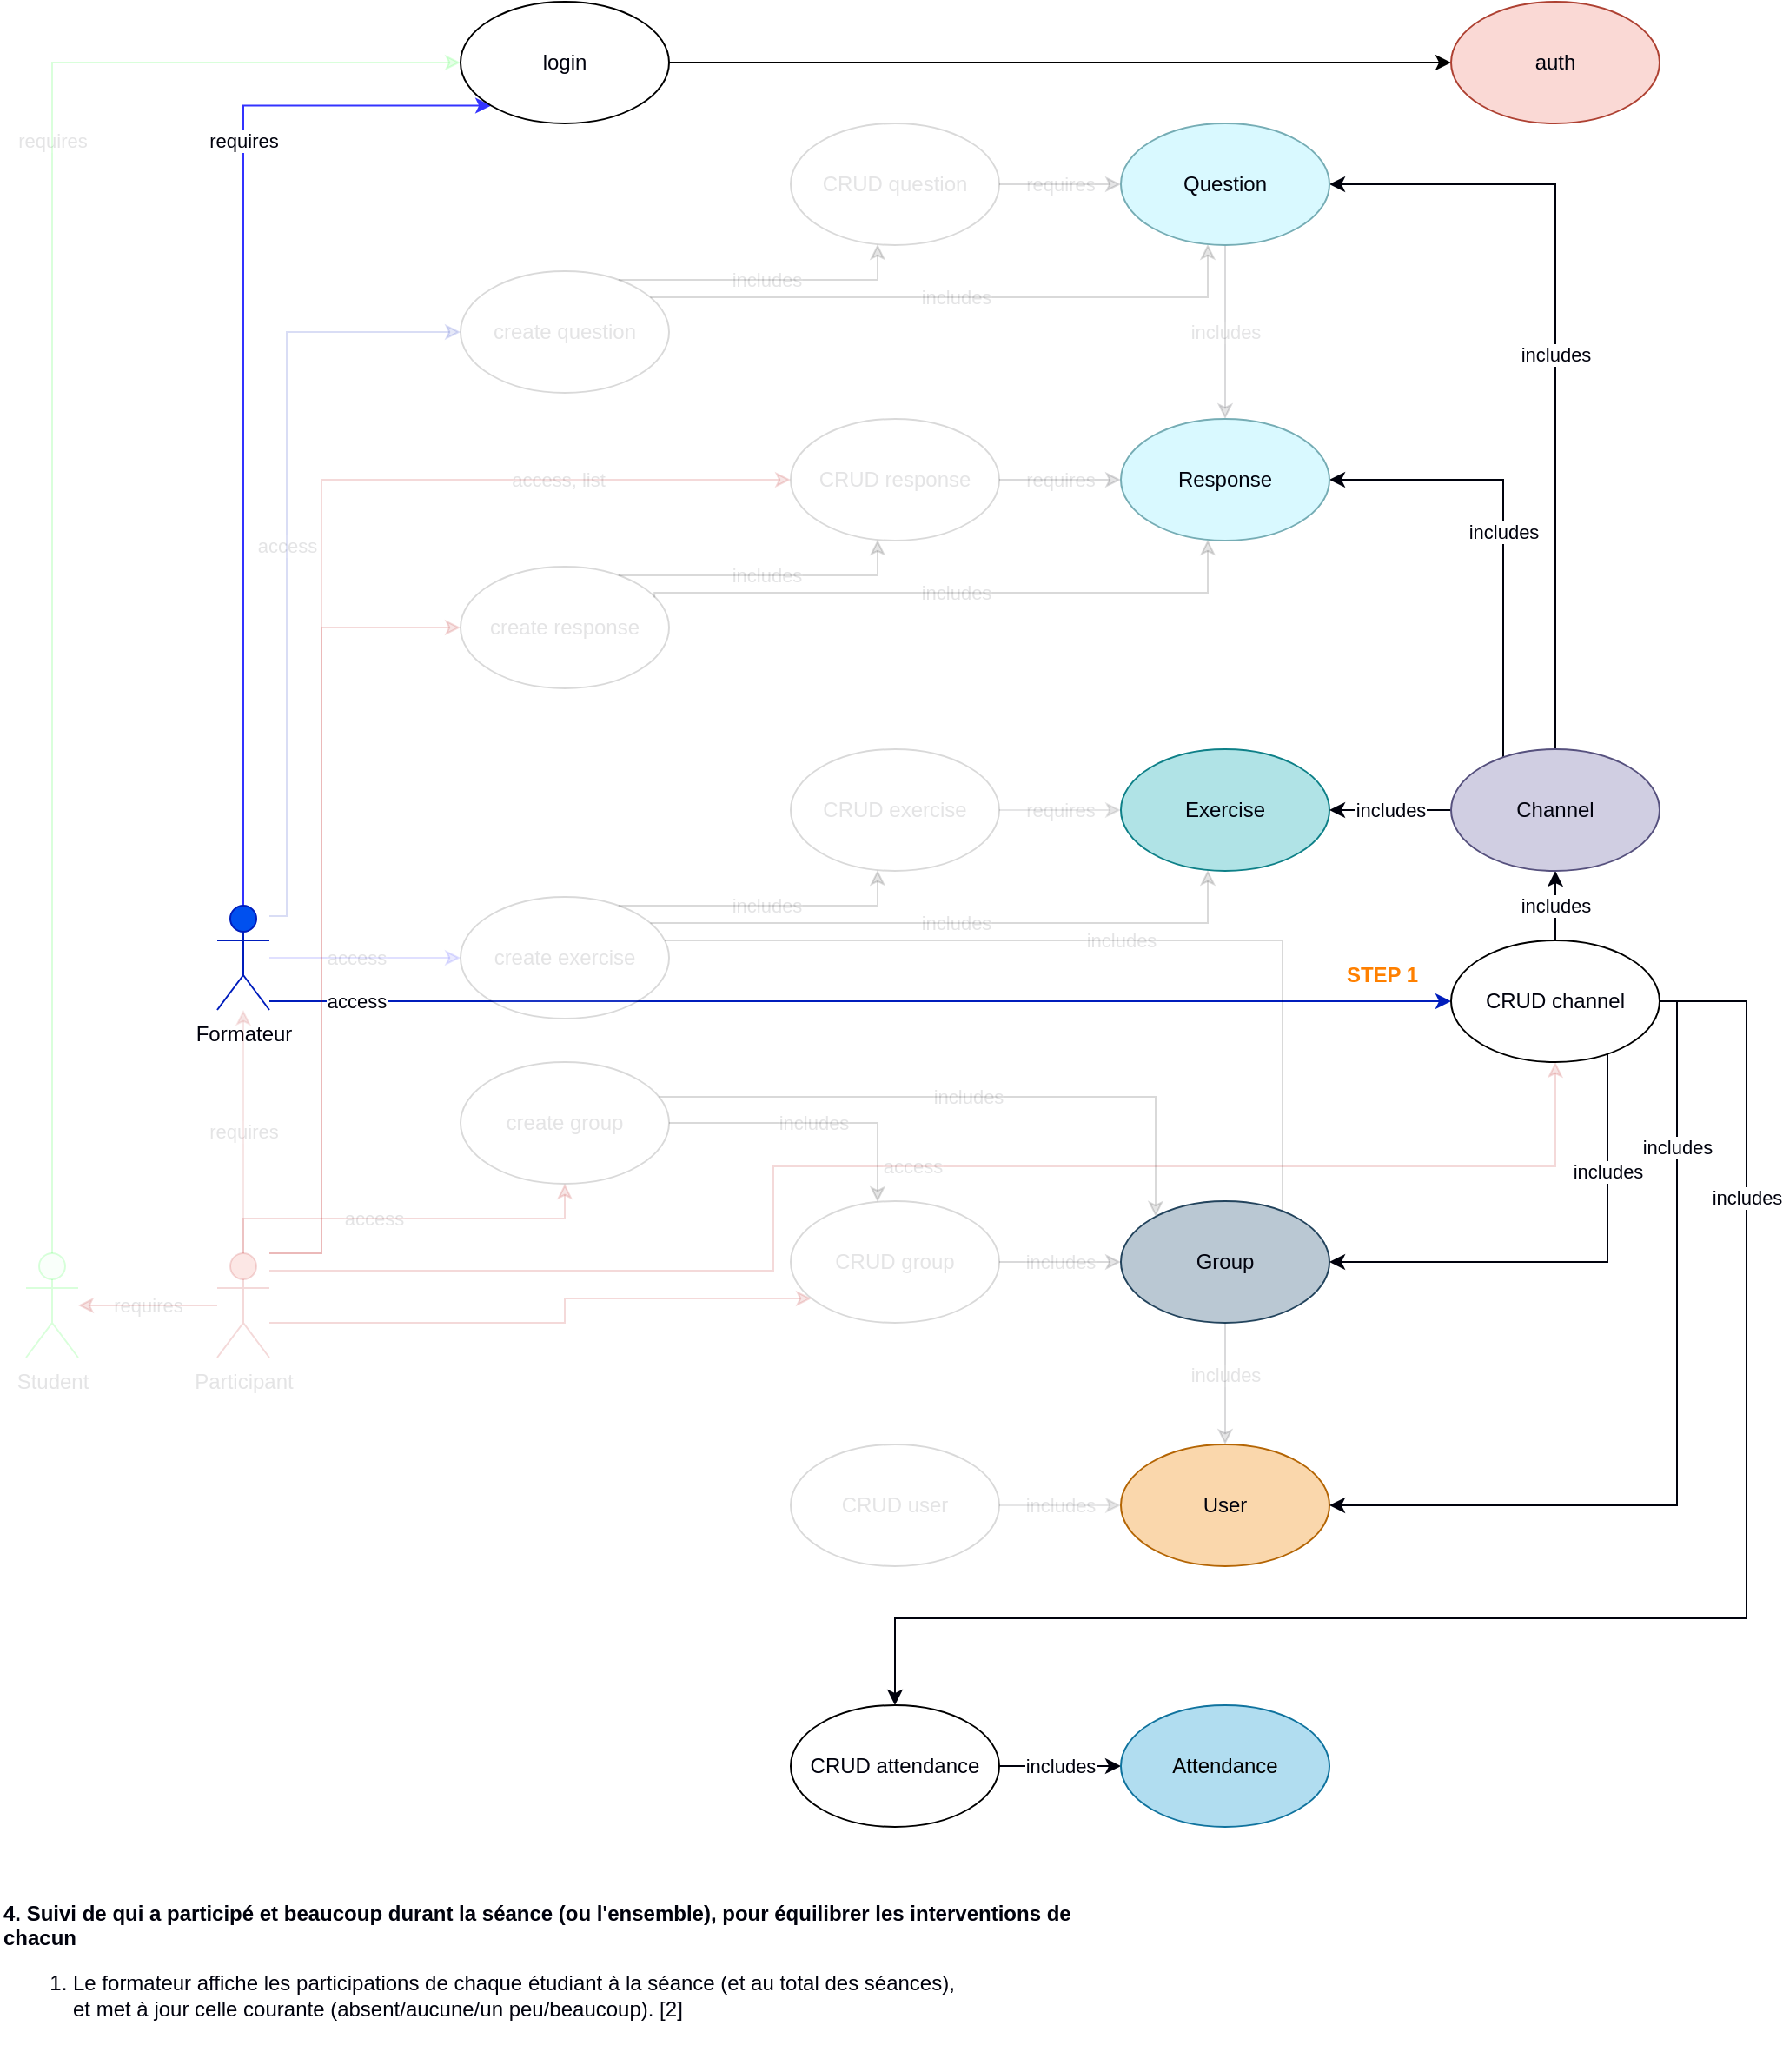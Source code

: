 <mxfile version="14.4.3" type="device"><diagram id="8VB8iuCWq6ncULq7JExO" name="Page-1"><mxGraphModel dx="1813" dy="2364" grid="1" gridSize="10" guides="1" tooltips="1" connect="1" arrows="1" fold="1" page="1" pageScale="1" pageWidth="850" pageHeight="1100" math="0" shadow="0"><root><mxCell id="0"/><mxCell id="1" parent="0"/><mxCell id="kcc16ZzfIbuYTJM_AT6h-113" value="access" style="edgeStyle=orthogonalEdgeStyle;rounded=0;orthogonalLoop=1;jettySize=auto;html=1;strokeColor=#001DBC;fillColor=#0050ef;fontColor=#00020D;" edge="1" parent="1" source="kcc16ZzfIbuYTJM_AT6h-3" target="kcc16ZzfIbuYTJM_AT6h-62"><mxGeometry x="-0.854" relative="1" as="geometry"><Array as="points"><mxPoint x="-100" y="-315"/><mxPoint x="-100" y="-315"/></Array><mxPoint as="offset"/></mxGeometry></mxCell><mxCell id="kcc16ZzfIbuYTJM_AT6h-81" value="create response" style="ellipse;whiteSpace=wrap;html=1;strokeOpacity=15;fillOpacity=10;fontColor=#00020D;textOpacity=10;" vertex="1" parent="1"><mxGeometry x="-160" y="-565" width="120" height="70" as="geometry"/></mxCell><mxCell id="kcc16ZzfIbuYTJM_AT6h-1" value="Exercise" style="ellipse;whiteSpace=wrap;html=1;fillColor=#b0e3e6;strokeColor=#0e8088;fillOpacity=100;strokeOpacity=100;fontColor=#00020D;" vertex="1" parent="1"><mxGeometry x="220" y="-460" width="120" height="70" as="geometry"/></mxCell><mxCell id="kcc16ZzfIbuYTJM_AT6h-30" value="access" style="edgeStyle=orthogonalEdgeStyle;rounded=0;orthogonalLoop=1;jettySize=auto;html=1;fillColor=#dae8fc;strokeColor=#3333FF;fillOpacity=10;strokeOpacity=15;fontColor=#00020D;textOpacity=10;" edge="1" parent="1" source="kcc16ZzfIbuYTJM_AT6h-3" target="kcc16ZzfIbuYTJM_AT6h-4"><mxGeometry x="-0.091" relative="1" as="geometry"><mxPoint as="offset"/></mxGeometry></mxCell><mxCell id="kcc16ZzfIbuYTJM_AT6h-31" style="edgeStyle=orthogonalEdgeStyle;rounded=0;orthogonalLoop=1;jettySize=auto;html=1;fillColor=#dae8fc;strokeColor=#3333FF;entryX=0;entryY=1;entryDx=0;entryDy=0;fontColor=#00020D;" edge="1" parent="1" source="kcc16ZzfIbuYTJM_AT6h-3" target="kcc16ZzfIbuYTJM_AT6h-6"><mxGeometry relative="1" as="geometry"><Array as="points"><mxPoint x="-285" y="-830"/></Array></mxGeometry></mxCell><mxCell id="kcc16ZzfIbuYTJM_AT6h-52" value="requires" style="edgeLabel;html=1;align=center;verticalAlign=middle;resizable=0;points=[];fontColor=#00020D;" vertex="1" connectable="0" parent="kcc16ZzfIbuYTJM_AT6h-31"><mxGeometry x="-0.198" y="-2" relative="1" as="geometry"><mxPoint x="-2" y="-198" as="offset"/></mxGeometry></mxCell><mxCell id="kcc16ZzfIbuYTJM_AT6h-76" value="access" style="edgeStyle=orthogonalEdgeStyle;rounded=0;orthogonalLoop=1;jettySize=auto;html=1;strokeColor=#001DBC;fillColor=#0050ef;strokeOpacity=15;fillOpacity=10;fontColor=#00020D;textOpacity=10;" edge="1" parent="1" source="kcc16ZzfIbuYTJM_AT6h-3" target="kcc16ZzfIbuYTJM_AT6h-74"><mxGeometry relative="1" as="geometry"><Array as="points"><mxPoint x="-260" y="-364"/><mxPoint x="-260" y="-700"/></Array></mxGeometry></mxCell><mxCell id="kcc16ZzfIbuYTJM_AT6h-3" value="Formateur" style="shape=umlActor;verticalLabelPosition=bottom;verticalAlign=top;html=1;outlineConnect=0;align=center;fillColor=#0050ef;strokeColor=#001DBC;fontColor=#00020D;" vertex="1" parent="1"><mxGeometry x="-300" y="-370" width="30" height="60" as="geometry"/></mxCell><mxCell id="kcc16ZzfIbuYTJM_AT6h-36" value="includes" style="edgeStyle=orthogonalEdgeStyle;rounded=0;orthogonalLoop=1;jettySize=auto;html=1;fillOpacity=10;strokeOpacity=15;fontColor=#00020D;textOpacity=10;" edge="1" parent="1" source="kcc16ZzfIbuYTJM_AT6h-4" target="kcc16ZzfIbuYTJM_AT6h-1"><mxGeometry relative="1" as="geometry"><Array as="points"><mxPoint x="270" y="-360"/></Array></mxGeometry></mxCell><mxCell id="kcc16ZzfIbuYTJM_AT6h-38" value="includes" style="edgeStyle=orthogonalEdgeStyle;rounded=0;orthogonalLoop=1;jettySize=auto;html=1;fillOpacity=10;strokeOpacity=15;fontColor=#00020D;textOpacity=10;" edge="1" parent="1" source="kcc16ZzfIbuYTJM_AT6h-4" target="kcc16ZzfIbuYTJM_AT6h-16"><mxGeometry relative="1" as="geometry"><Array as="points"><mxPoint x="80" y="-370"/></Array></mxGeometry></mxCell><mxCell id="kcc16ZzfIbuYTJM_AT6h-39" value="includes" style="edgeStyle=orthogonalEdgeStyle;rounded=0;orthogonalLoop=1;jettySize=auto;html=1;entryX=1;entryY=0;entryDx=0;entryDy=0;fillOpacity=10;strokeOpacity=15;fontColor=#00020D;textOpacity=10;" edge="1" parent="1" source="kcc16ZzfIbuYTJM_AT6h-4" target="kcc16ZzfIbuYTJM_AT6h-8"><mxGeometry relative="1" as="geometry"><Array as="points"><mxPoint x="313" y="-350"/></Array></mxGeometry></mxCell><mxCell id="kcc16ZzfIbuYTJM_AT6h-9" style="edgeStyle=orthogonalEdgeStyle;rounded=0;orthogonalLoop=1;jettySize=auto;html=1;fontColor=#00020D;" edge="1" parent="1" source="kcc16ZzfIbuYTJM_AT6h-6" target="kcc16ZzfIbuYTJM_AT6h-7"><mxGeometry relative="1" as="geometry"/></mxCell><mxCell id="kcc16ZzfIbuYTJM_AT6h-6" value="login" style="ellipse;whiteSpace=wrap;html=1;fontColor=#00020D;" vertex="1" parent="1"><mxGeometry x="-160" y="-890" width="120" height="70" as="geometry"/></mxCell><mxCell id="kcc16ZzfIbuYTJM_AT6h-7" value="&lt;span style=&quot;font-weight: normal&quot;&gt;auth&lt;/span&gt;" style="ellipse;whiteSpace=wrap;html=1;fontStyle=1;fillColor=#fad9d5;strokeColor=#ae4132;fontColor=#00020D;" vertex="1" parent="1"><mxGeometry x="410" y="-890" width="120" height="70" as="geometry"/></mxCell><mxCell id="kcc16ZzfIbuYTJM_AT6h-49" value="includes" style="edgeStyle=orthogonalEdgeStyle;rounded=0;orthogonalLoop=1;jettySize=auto;html=1;strokeColor=#00020D;fillOpacity=10;strokeOpacity=15;fontColor=#00020D;textOpacity=10;" edge="1" parent="1" source="kcc16ZzfIbuYTJM_AT6h-8" target="kcc16ZzfIbuYTJM_AT6h-47"><mxGeometry x="-0.143" relative="1" as="geometry"><mxPoint x="270" y="-90" as="sourcePoint"/><Array as="points"/><mxPoint as="offset"/></mxGeometry></mxCell><mxCell id="kcc16ZzfIbuYTJM_AT6h-8" value="Group" style="ellipse;whiteSpace=wrap;html=1;fillColor=#bac8d3;strokeColor=#23445d;fillOpacity=100;strokeOpacity=100;fontColor=#00020D;" vertex="1" parent="1"><mxGeometry x="220" y="-200" width="120" height="70" as="geometry"/></mxCell><mxCell id="kcc16ZzfIbuYTJM_AT6h-109" value="requires" style="edgeStyle=orthogonalEdgeStyle;rounded=0;orthogonalLoop=1;jettySize=auto;html=1;strokeColor=#00020D;fontColor=#00020D;textOpacity=10;fillOpacity=10;strokeOpacity=10;" edge="1" parent="1" source="kcc16ZzfIbuYTJM_AT6h-16" target="kcc16ZzfIbuYTJM_AT6h-1"><mxGeometry relative="1" as="geometry"/></mxCell><mxCell id="kcc16ZzfIbuYTJM_AT6h-16" value="CRUD exercise" style="ellipse;whiteSpace=wrap;html=1;fillOpacity=10;strokeOpacity=15;textOpacity=10;fontColor=#00020D;" vertex="1" parent="1"><mxGeometry x="30" y="-460" width="120" height="70" as="geometry"/></mxCell><mxCell id="kcc16ZzfIbuYTJM_AT6h-22" style="edgeStyle=orthogonalEdgeStyle;rounded=0;orthogonalLoop=1;jettySize=auto;html=1;entryX=0;entryY=0.5;entryDx=0;entryDy=0;fillColor=#d5e8d4;strokeColor=#03FF13;strokeOpacity=15;fillOpacity=10;fontColor=#00020D;" edge="1" parent="1" source="kcc16ZzfIbuYTJM_AT6h-19" target="kcc16ZzfIbuYTJM_AT6h-6"><mxGeometry relative="1" as="geometry"><Array as="points"><mxPoint x="-395" y="-855"/></Array></mxGeometry></mxCell><mxCell id="kcc16ZzfIbuYTJM_AT6h-50" value="requires" style="edgeLabel;html=1;align=center;verticalAlign=middle;resizable=0;points=[];fontColor=#00020D;textOpacity=10;" vertex="1" connectable="0" parent="kcc16ZzfIbuYTJM_AT6h-22"><mxGeometry x="-0.153" y="-4" relative="1" as="geometry"><mxPoint x="-4" y="-251" as="offset"/></mxGeometry></mxCell><mxCell id="kcc16ZzfIbuYTJM_AT6h-44" value="&lt;meta charset=&quot;utf-8&quot;&gt;&lt;span style=&quot;font-family: helvetica; font-size: 11px; font-style: normal; font-weight: 400; letter-spacing: normal; text-align: center; text-indent: 0px; text-transform: none; word-spacing: 0px; background-color: rgb(255, 255, 255); display: inline; float: none;&quot;&gt;access&lt;/span&gt;" style="edgeStyle=orthogonalEdgeStyle;rounded=0;orthogonalLoop=1;jettySize=auto;html=1;fillColor=#e51400;strokeColor=#B20000;fillOpacity=10;strokeOpacity=15;fontColor=#00020D;textOpacity=10;" edge="1" parent="1" source="kcc16ZzfIbuYTJM_AT6h-18" target="kcc16ZzfIbuYTJM_AT6h-26"><mxGeometry x="-0.156" relative="1" as="geometry"><Array as="points"><mxPoint x="-285" y="-190"/><mxPoint x="-100" y="-190"/></Array><mxPoint as="offset"/></mxGeometry></mxCell><mxCell id="kcc16ZzfIbuYTJM_AT6h-53" value="requires" style="edgeStyle=orthogonalEdgeStyle;rounded=0;orthogonalLoop=1;jettySize=auto;html=1;strokeColor=#B20000;fillColor=#e51400;fontColor=#00020D;fillOpacity=10;strokeOpacity=10;textOpacity=10;" edge="1" parent="1" source="kcc16ZzfIbuYTJM_AT6h-18" target="kcc16ZzfIbuYTJM_AT6h-3"><mxGeometry relative="1" as="geometry"/></mxCell><mxCell id="kcc16ZzfIbuYTJM_AT6h-54" value="requires" style="edgeStyle=orthogonalEdgeStyle;rounded=0;orthogonalLoop=1;jettySize=auto;html=1;strokeColor=#B20000;fillColor=#e51400;strokeOpacity=15;fillOpacity=10;fontColor=#00020D;textOpacity=10;" edge="1" parent="1" source="kcc16ZzfIbuYTJM_AT6h-18" target="kcc16ZzfIbuYTJM_AT6h-19"><mxGeometry relative="1" as="geometry"/></mxCell><mxCell id="kcc16ZzfIbuYTJM_AT6h-59" style="edgeStyle=orthogonalEdgeStyle;rounded=0;orthogonalLoop=1;jettySize=auto;html=1;strokeColor=#B20000;fillColor=#e51400;fillOpacity=10;strokeOpacity=15;fontColor=#00020D;textOpacity=10;" edge="1" parent="1" source="kcc16ZzfIbuYTJM_AT6h-18" target="kcc16ZzfIbuYTJM_AT6h-33"><mxGeometry relative="1" as="geometry"><mxPoint x="-270.0" y="-129.996" as="sourcePoint"/><mxPoint x="30.0" y="-144.276" as="targetPoint"/><Array as="points"><mxPoint x="-100" y="-130"/><mxPoint x="-100" y="-144"/></Array></mxGeometry></mxCell><mxCell id="kcc16ZzfIbuYTJM_AT6h-66" value="access" style="edgeStyle=orthogonalEdgeStyle;rounded=0;orthogonalLoop=1;jettySize=auto;html=1;strokeColor=#B20000;fillColor=#e51400;fillOpacity=10;strokeOpacity=15;fontColor=#00020D;textOpacity=10;" edge="1" parent="1" source="kcc16ZzfIbuYTJM_AT6h-18" target="kcc16ZzfIbuYTJM_AT6h-62"><mxGeometry relative="1" as="geometry"><Array as="points"><mxPoint x="20" y="-160"/><mxPoint x="20" y="-220"/><mxPoint x="470" y="-220"/></Array></mxGeometry></mxCell><mxCell id="kcc16ZzfIbuYTJM_AT6h-85" style="edgeStyle=orthogonalEdgeStyle;rounded=0;orthogonalLoop=1;jettySize=auto;html=1;strokeColor=#B20000;fillColor=#e51400;fillOpacity=10;strokeOpacity=15;fontColor=#00020D;textOpacity=10;" edge="1" parent="1" source="kcc16ZzfIbuYTJM_AT6h-18" target="kcc16ZzfIbuYTJM_AT6h-81"><mxGeometry relative="1" as="geometry"><Array as="points"><mxPoint x="-240" y="-170"/><mxPoint x="-240" y="-530"/></Array></mxGeometry></mxCell><mxCell id="kcc16ZzfIbuYTJM_AT6h-87" value="access, list" style="edgeStyle=orthogonalEdgeStyle;rounded=0;orthogonalLoop=1;jettySize=auto;html=1;strokeColor=#B20000;fillColor=#e51400;strokeOpacity=15;fillOpacity=10;fontColor=#00020D;textOpacity=10;" edge="1" parent="1" source="kcc16ZzfIbuYTJM_AT6h-18" target="kcc16ZzfIbuYTJM_AT6h-82"><mxGeometry x="0.639" relative="1" as="geometry"><Array as="points"><mxPoint x="-240" y="-170"/><mxPoint x="-240" y="-615"/></Array><mxPoint as="offset"/></mxGeometry></mxCell><mxCell id="kcc16ZzfIbuYTJM_AT6h-18" value="Participant" style="shape=umlActor;verticalLabelPosition=bottom;verticalAlign=top;html=1;outlineConnect=0;align=center;fillColor=#e51400;strokeColor=#B20000;strokeOpacity=15;fillOpacity=10;fontColor=#00020D;textOpacity=10;" vertex="1" parent="1"><mxGeometry x="-300" y="-170" width="30" height="60" as="geometry"/></mxCell><mxCell id="kcc16ZzfIbuYTJM_AT6h-19" value="Student" style="shape=umlActor;verticalLabelPosition=bottom;verticalAlign=top;html=1;outlineConnect=0;align=center;strokeColor=#03FF13;fillColor=#C2FFD0;strokeOpacity=15;fillOpacity=10;fontColor=#00020D;textOpacity=10;" vertex="1" parent="1"><mxGeometry x="-410" y="-170" width="30" height="60" as="geometry"/></mxCell><mxCell id="kcc16ZzfIbuYTJM_AT6h-34" value="includes" style="edgeStyle=orthogonalEdgeStyle;rounded=0;orthogonalLoop=1;jettySize=auto;html=1;fillOpacity=10;strokeOpacity=15;fontColor=#00020D;textOpacity=10;" edge="1" parent="1" source="kcc16ZzfIbuYTJM_AT6h-26" target="kcc16ZzfIbuYTJM_AT6h-8"><mxGeometry relative="1" as="geometry"><Array as="points"><mxPoint x="240" y="-260"/></Array></mxGeometry></mxCell><mxCell id="kcc16ZzfIbuYTJM_AT6h-35" value="includes" style="edgeStyle=orthogonalEdgeStyle;rounded=0;orthogonalLoop=1;jettySize=auto;html=1;fillOpacity=10;strokeOpacity=15;fontColor=#00020D;textOpacity=10;" edge="1" parent="1" source="kcc16ZzfIbuYTJM_AT6h-26" target="kcc16ZzfIbuYTJM_AT6h-33"><mxGeometry relative="1" as="geometry"><Array as="points"><mxPoint x="80" y="-245"/></Array></mxGeometry></mxCell><mxCell id="kcc16ZzfIbuYTJM_AT6h-26" value="create group" style="ellipse;whiteSpace=wrap;html=1;fillOpacity=10;strokeOpacity=15;fontColor=#00020D;textOpacity=10;" vertex="1" parent="1"><mxGeometry x="-160" y="-280" width="120" height="70" as="geometry"/></mxCell><mxCell id="kcc16ZzfIbuYTJM_AT6h-61" value="includes" style="edgeStyle=orthogonalEdgeStyle;rounded=0;orthogonalLoop=1;jettySize=auto;html=1;strokeColor=#00020D;fillOpacity=10;strokeOpacity=15;fontColor=#00020D;textOpacity=10;" edge="1" parent="1" source="kcc16ZzfIbuYTJM_AT6h-33" target="kcc16ZzfIbuYTJM_AT6h-8"><mxGeometry relative="1" as="geometry"/></mxCell><mxCell id="kcc16ZzfIbuYTJM_AT6h-33" value="CRUD group" style="ellipse;whiteSpace=wrap;html=1;fillOpacity=10;strokeOpacity=15;fontColor=#00020D;textOpacity=10;" vertex="1" parent="1"><mxGeometry x="30" y="-200" width="120" height="70" as="geometry"/></mxCell><mxCell id="kcc16ZzfIbuYTJM_AT6h-114" value="includes" style="edgeStyle=orthogonalEdgeStyle;rounded=0;orthogonalLoop=1;jettySize=auto;html=1;strokeColor=#00020D;fontColor=#00020D;textOpacity=10;fillOpacity=10;strokeOpacity=10;" edge="1" parent="1" source="kcc16ZzfIbuYTJM_AT6h-46" target="kcc16ZzfIbuYTJM_AT6h-47"><mxGeometry relative="1" as="geometry"/></mxCell><mxCell id="kcc16ZzfIbuYTJM_AT6h-46" value="CRUD user" style="ellipse;whiteSpace=wrap;html=1;fillOpacity=10;strokeOpacity=15;fontColor=#00020D;textOpacity=10;" vertex="1" parent="1"><mxGeometry x="30" y="-60" width="120" height="70" as="geometry"/></mxCell><mxCell id="kcc16ZzfIbuYTJM_AT6h-47" value="User" style="ellipse;whiteSpace=wrap;html=1;fillColor=#fad7ac;strokeColor=#b46504;fillOpacity=100;strokeOpacity=100;fontColor=#00020D;" vertex="1" parent="1"><mxGeometry x="220" y="-60" width="120" height="70" as="geometry"/></mxCell><mxCell id="kcc16ZzfIbuYTJM_AT6h-56" value="&lt;b&gt;STEP 1&lt;/b&gt;" style="text;html=1;align=center;verticalAlign=middle;resizable=0;points=[];autosize=1;fontColor=#FF8000;" vertex="1" parent="1"><mxGeometry x="340" y="-340" width="60" height="20" as="geometry"/></mxCell><mxCell id="kcc16ZzfIbuYTJM_AT6h-68" value="includes" style="edgeStyle=orthogonalEdgeStyle;rounded=0;orthogonalLoop=1;jettySize=auto;html=1;strokeColor=#00020D;fillOpacity=100;strokeOpacity=100;fontColor=#00020D;" edge="1" parent="1" source="kcc16ZzfIbuYTJM_AT6h-62" target="kcc16ZzfIbuYTJM_AT6h-63"><mxGeometry relative="1" as="geometry"/></mxCell><mxCell id="kcc16ZzfIbuYTJM_AT6h-110" value="includes" style="edgeStyle=orthogonalEdgeStyle;rounded=0;orthogonalLoop=1;jettySize=auto;html=1;strokeColor=#00020D;fontColor=#00020D;" edge="1" parent="1" source="kcc16ZzfIbuYTJM_AT6h-62" target="kcc16ZzfIbuYTJM_AT6h-8"><mxGeometry x="-0.515" relative="1" as="geometry"><Array as="points"><mxPoint x="500" y="-315"/><mxPoint x="500" y="-165"/></Array><mxPoint as="offset"/></mxGeometry></mxCell><mxCell id="kcc16ZzfIbuYTJM_AT6h-111" value="includes" style="edgeStyle=orthogonalEdgeStyle;rounded=0;orthogonalLoop=1;jettySize=auto;html=1;strokeColor=#00020D;fontColor=#00020D;" edge="1" parent="1" source="kcc16ZzfIbuYTJM_AT6h-62" target="kcc16ZzfIbuYTJM_AT6h-47"><mxGeometry x="-0.627" relative="1" as="geometry"><Array as="points"><mxPoint x="540" y="-315"/><mxPoint x="540" y="-25"/></Array><mxPoint as="offset"/></mxGeometry></mxCell><mxCell id="kcc16ZzfIbuYTJM_AT6h-118" value="includes" style="edgeStyle=orthogonalEdgeStyle;rounded=0;orthogonalLoop=1;jettySize=auto;html=1;strokeColor=#00020D;fontColor=#00020D;" edge="1" parent="1" source="kcc16ZzfIbuYTJM_AT6h-62" target="kcc16ZzfIbuYTJM_AT6h-116"><mxGeometry x="-0.655" relative="1" as="geometry"><Array as="points"><mxPoint x="580" y="-315"/><mxPoint x="580" y="40"/><mxPoint x="90" y="40"/></Array><mxPoint as="offset"/></mxGeometry></mxCell><mxCell id="kcc16ZzfIbuYTJM_AT6h-62" value="CRUD channel" style="ellipse;whiteSpace=wrap;html=1;fontColor=#00020D;" vertex="1" parent="1"><mxGeometry x="410" y="-350" width="120" height="70" as="geometry"/></mxCell><mxCell id="kcc16ZzfIbuYTJM_AT6h-90" value="includes" style="edgeStyle=orthogonalEdgeStyle;rounded=0;orthogonalLoop=1;jettySize=auto;html=1;strokeColor=#00020D;fillOpacity=100;strokeOpacity=100;fontColor=#00020D;" edge="1" parent="1" source="kcc16ZzfIbuYTJM_AT6h-63" target="kcc16ZzfIbuYTJM_AT6h-1"><mxGeometry relative="1" as="geometry"/></mxCell><mxCell id="kcc16ZzfIbuYTJM_AT6h-91" value="includes" style="edgeStyle=orthogonalEdgeStyle;rounded=0;orthogonalLoop=1;jettySize=auto;html=1;strokeColor=#00020D;fontColor=#00020D;" edge="1" parent="1" source="kcc16ZzfIbuYTJM_AT6h-63" target="kcc16ZzfIbuYTJM_AT6h-83"><mxGeometry relative="1" as="geometry"><Array as="points"><mxPoint x="440" y="-615"/></Array></mxGeometry></mxCell><mxCell id="kcc16ZzfIbuYTJM_AT6h-92" value="includes" style="edgeStyle=orthogonalEdgeStyle;rounded=0;orthogonalLoop=1;jettySize=auto;html=1;strokeColor=#00020D;fontColor=#00020D;" edge="1" parent="1" source="kcc16ZzfIbuYTJM_AT6h-63" target="kcc16ZzfIbuYTJM_AT6h-77"><mxGeometry relative="1" as="geometry"><Array as="points"><mxPoint x="470" y="-785"/></Array></mxGeometry></mxCell><mxCell id="kcc16ZzfIbuYTJM_AT6h-63" value="Channel" style="ellipse;whiteSpace=wrap;html=1;fillColor=#d0cee2;strokeColor=#56517e;fillOpacity=100;strokeOpacity=100;fontColor=#00020D;" vertex="1" parent="1"><mxGeometry x="410" y="-460" width="120" height="70" as="geometry"/></mxCell><mxCell id="kcc16ZzfIbuYTJM_AT6h-69" value="&lt;div&gt;&lt;div&gt;&lt;b&gt;4. Suivi de qui a participé et beaucoup durant la séance (ou l'ensemble), pour équilibrer les interventions de&lt;/b&gt;&lt;/div&gt;&lt;div&gt;&lt;b&gt;chacun&lt;/b&gt;&lt;/div&gt;&lt;div&gt;&lt;ol&gt;&lt;li&gt;Le formateur affiche les participations de chaque étudiant à la séance (et au total des séances), &lt;br&gt;et met à jour celle courante (absent/aucune/un peu/beaucoup). [2]&lt;/li&gt;&lt;/ol&gt;&lt;/div&gt;&lt;/div&gt;&lt;div&gt;&lt;br&gt;&lt;/div&gt;" style="text;html=1;align=left;verticalAlign=middle;resizable=0;points=[];autosize=1;fontColor=#00020D;" vertex="1" parent="1"><mxGeometry x="-425" y="200" width="630" height="100" as="geometry"/></mxCell><mxCell id="kcc16ZzfIbuYTJM_AT6h-71" value="includes" style="edgeStyle=orthogonalEdgeStyle;rounded=0;orthogonalLoop=1;jettySize=auto;html=1;strokeOpacity=15;fillOpacity=10;fontColor=#00020D;textOpacity=10;" edge="1" parent="1" source="kcc16ZzfIbuYTJM_AT6h-74" target="kcc16ZzfIbuYTJM_AT6h-77"><mxGeometry relative="1" as="geometry"><Array as="points"><mxPoint x="270" y="-720"/></Array></mxGeometry></mxCell><mxCell id="kcc16ZzfIbuYTJM_AT6h-72" value="includes" style="edgeStyle=orthogonalEdgeStyle;rounded=0;orthogonalLoop=1;jettySize=auto;html=1;fillOpacity=10;strokeOpacity=15;fontColor=#00020D;textOpacity=10;" edge="1" parent="1" source="kcc16ZzfIbuYTJM_AT6h-74" target="kcc16ZzfIbuYTJM_AT6h-75"><mxGeometry relative="1" as="geometry"><Array as="points"><mxPoint x="80" y="-730"/></Array></mxGeometry></mxCell><mxCell id="kcc16ZzfIbuYTJM_AT6h-74" value="create question" style="ellipse;whiteSpace=wrap;html=1;strokeOpacity=15;fillOpacity=10;fontColor=#00020D;textOpacity=10;" vertex="1" parent="1"><mxGeometry x="-160" y="-735" width="120" height="70" as="geometry"/></mxCell><mxCell id="kcc16ZzfIbuYTJM_AT6h-107" value="requires" style="edgeStyle=orthogonalEdgeStyle;rounded=0;orthogonalLoop=1;jettySize=auto;html=1;strokeColor=#00020D;strokeOpacity=15;fillOpacity=10;fontColor=#00020D;textOpacity=10;" edge="1" parent="1" source="kcc16ZzfIbuYTJM_AT6h-75" target="kcc16ZzfIbuYTJM_AT6h-77"><mxGeometry relative="1" as="geometry"/></mxCell><mxCell id="kcc16ZzfIbuYTJM_AT6h-75" value="CRUD question" style="ellipse;whiteSpace=wrap;html=1;strokeOpacity=15;fillOpacity=10;fontColor=#00020D;textOpacity=10;" vertex="1" parent="1"><mxGeometry x="30" y="-820" width="120" height="70" as="geometry"/></mxCell><mxCell id="kcc16ZzfIbuYTJM_AT6h-84" value="includes" style="edgeStyle=orthogonalEdgeStyle;rounded=0;orthogonalLoop=1;jettySize=auto;html=1;strokeColor=#00020D;fillOpacity=10;strokeOpacity=15;fontColor=#00020D;textOpacity=10;" edge="1" parent="1" source="kcc16ZzfIbuYTJM_AT6h-77" target="kcc16ZzfIbuYTJM_AT6h-83"><mxGeometry relative="1" as="geometry"><mxPoint as="offset"/></mxGeometry></mxCell><mxCell id="kcc16ZzfIbuYTJM_AT6h-77" value="Question" style="ellipse;whiteSpace=wrap;html=1;fillColor=#D9F9FF;strokeColor=#76ADB5;fontColor=#00020D;" vertex="1" parent="1"><mxGeometry x="220" y="-820" width="120" height="70" as="geometry"/></mxCell><mxCell id="kcc16ZzfIbuYTJM_AT6h-79" value="includes" style="edgeStyle=orthogonalEdgeStyle;rounded=0;orthogonalLoop=1;jettySize=auto;html=1;exitX=0.93;exitY=0.254;exitDx=0;exitDy=0;exitPerimeter=0;strokeOpacity=15;fillOpacity=10;fontColor=#00020D;textOpacity=10;" edge="1" parent="1" source="kcc16ZzfIbuYTJM_AT6h-81" target="kcc16ZzfIbuYTJM_AT6h-83"><mxGeometry relative="1" as="geometry"><Array as="points"><mxPoint x="-48" y="-550"/><mxPoint x="270" y="-550"/></Array></mxGeometry></mxCell><mxCell id="kcc16ZzfIbuYTJM_AT6h-80" value="includes" style="edgeStyle=orthogonalEdgeStyle;rounded=0;orthogonalLoop=1;jettySize=auto;html=1;fillOpacity=10;strokeOpacity=15;fontColor=#00020D;textOpacity=10;" edge="1" parent="1" source="kcc16ZzfIbuYTJM_AT6h-81" target="kcc16ZzfIbuYTJM_AT6h-82"><mxGeometry relative="1" as="geometry"><Array as="points"><mxPoint x="80" y="-560"/></Array></mxGeometry></mxCell><mxCell id="kcc16ZzfIbuYTJM_AT6h-108" value="requires" style="edgeStyle=orthogonalEdgeStyle;rounded=0;orthogonalLoop=1;jettySize=auto;html=1;strokeColor=#00020D;strokeOpacity=15;fillOpacity=10;fontColor=#00020D;textOpacity=10;" edge="1" parent="1" source="kcc16ZzfIbuYTJM_AT6h-82" target="kcc16ZzfIbuYTJM_AT6h-83"><mxGeometry relative="1" as="geometry"/></mxCell><mxCell id="kcc16ZzfIbuYTJM_AT6h-82" value="CRUD response" style="ellipse;whiteSpace=wrap;html=1;strokeOpacity=15;fillOpacity=10;fontColor=#00020D;textOpacity=10;" vertex="1" parent="1"><mxGeometry x="30" y="-650" width="120" height="70" as="geometry"/></mxCell><mxCell id="kcc16ZzfIbuYTJM_AT6h-83" value="Response" style="ellipse;whiteSpace=wrap;html=1;fillColor=#D9F9FF;strokeColor=#76ADB5;fontColor=#00020D;" vertex="1" parent="1"><mxGeometry x="220" y="-650" width="120" height="70" as="geometry"/></mxCell><mxCell id="kcc16ZzfIbuYTJM_AT6h-4" value="create exercise" style="ellipse;whiteSpace=wrap;html=1;fillOpacity=10;strokeOpacity=15;fontColor=#00020D;textOpacity=10;" vertex="1" parent="1"><mxGeometry x="-160" y="-375" width="120" height="70" as="geometry"/></mxCell><mxCell id="kcc16ZzfIbuYTJM_AT6h-115" value="includes" style="edgeStyle=orthogonalEdgeStyle;rounded=0;orthogonalLoop=1;jettySize=auto;html=1;strokeColor=#00020D;fontColor=#00020D;fillOpacity=100;strokeOpacity=100;" edge="1" parent="1" source="kcc16ZzfIbuYTJM_AT6h-116" target="kcc16ZzfIbuYTJM_AT6h-117"><mxGeometry relative="1" as="geometry"/></mxCell><mxCell id="kcc16ZzfIbuYTJM_AT6h-116" value="CRUD attendance" style="ellipse;whiteSpace=wrap;html=1;fillOpacity=100;strokeOpacity=100;fontColor=#00020D;" vertex="1" parent="1"><mxGeometry x="30" y="90" width="120" height="70" as="geometry"/></mxCell><mxCell id="kcc16ZzfIbuYTJM_AT6h-117" value="Attendance" style="ellipse;whiteSpace=wrap;html=1;fillColor=#b1ddf0;strokeColor=#10739e;fillOpacity=100;strokeOpacity=100;" vertex="1" parent="1"><mxGeometry x="220" y="90" width="120" height="70" as="geometry"/></mxCell></root></mxGraphModel></diagram></mxfile>